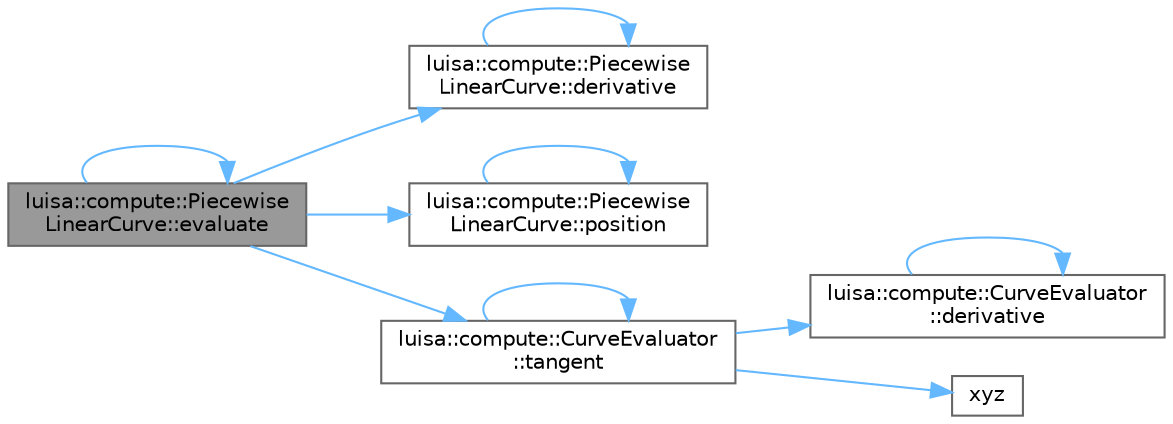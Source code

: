 digraph "luisa::compute::PiecewiseLinearCurve::evaluate"
{
 // LATEX_PDF_SIZE
  bgcolor="transparent";
  edge [fontname=Helvetica,fontsize=10,labelfontname=Helvetica,labelfontsize=10];
  node [fontname=Helvetica,fontsize=10,shape=box,height=0.2,width=0.4];
  rankdir="LR";
  Node1 [id="Node000001",label="luisa::compute::Piecewise\lLinearCurve::evaluate",height=0.2,width=0.4,color="gray40", fillcolor="grey60", style="filled", fontcolor="black",tooltip=" "];
  Node1 -> Node2 [id="edge1_Node000001_Node000002",color="steelblue1",style="solid",tooltip=" "];
  Node2 [id="Node000002",label="luisa::compute::Piecewise\lLinearCurve::derivative",height=0.2,width=0.4,color="grey40", fillcolor="white", style="filled",URL="$classluisa_1_1compute_1_1_piecewise_linear_curve.html#a6f838873cb9db4eb8b211e8ffc975b6e",tooltip=" "];
  Node2 -> Node2 [id="edge2_Node000002_Node000002",color="steelblue1",style="solid",tooltip=" "];
  Node1 -> Node1 [id="edge3_Node000001_Node000001",color="steelblue1",style="solid",tooltip=" "];
  Node1 -> Node3 [id="edge4_Node000001_Node000003",color="steelblue1",style="solid",tooltip=" "];
  Node3 [id="Node000003",label="luisa::compute::Piecewise\lLinearCurve::position",height=0.2,width=0.4,color="grey40", fillcolor="white", style="filled",URL="$classluisa_1_1compute_1_1_piecewise_linear_curve.html#a8c287e2f66265f19ea80f46faeee139b",tooltip=" "];
  Node3 -> Node3 [id="edge5_Node000003_Node000003",color="steelblue1",style="solid",tooltip=" "];
  Node1 -> Node4 [id="edge6_Node000001_Node000004",color="steelblue1",style="solid",tooltip=" "];
  Node4 [id="Node000004",label="luisa::compute::CurveEvaluator\l::tangent",height=0.2,width=0.4,color="grey40", fillcolor="white", style="filled",URL="$classluisa_1_1compute_1_1_curve_evaluator.html#a981ae521a657be9ce417ccd210154598",tooltip=" "];
  Node4 -> Node5 [id="edge7_Node000004_Node000005",color="steelblue1",style="solid",tooltip=" "];
  Node5 [id="Node000005",label="luisa::compute::CurveEvaluator\l::derivative",height=0.2,width=0.4,color="grey40", fillcolor="white", style="filled",URL="$classluisa_1_1compute_1_1_curve_evaluator.html#ad0c72989a05eca73f1fe615dbef6cdf7",tooltip=" "];
  Node5 -> Node5 [id="edge8_Node000005_Node000005",color="steelblue1",style="solid",tooltip=" "];
  Node4 -> Node4 [id="edge9_Node000004_Node000004",color="steelblue1",style="solid",tooltip=" "];
  Node4 -> Node6 [id="edge10_Node000004_Node000006",color="steelblue1",style="solid",tooltip=" "];
  Node6 [id="Node000006",label="xyz",height=0.2,width=0.4,color="grey40", fillcolor="white", style="filled",URL="$core_2swizzle__3_8inl_8h.html#a532bca282b681cd7c8582ee919b71ead",tooltip=" "];
}
